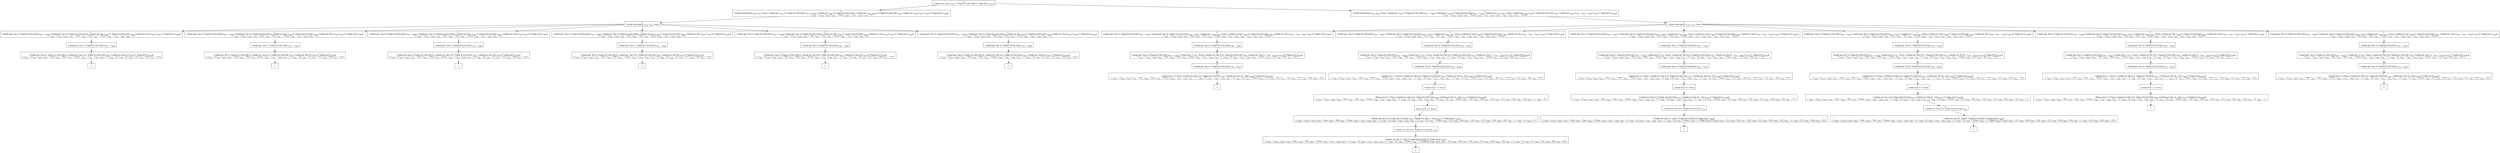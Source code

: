 digraph {
    graph [rankdir=TB
          ,bgcolor=transparent];
    node [shape=box
         ,fillcolor=white
         ,style=filled];
    0 [label=<O <BR/> Unfold one_step v<SUB>299</SUB> (C Triple [[1] [0] [2]]) (C Triple [[] [] v<SUB>340</SUB>])>];
    1 [label=<C <BR/> Unfold notEqStick v<SUB>343</SUB> v<SUB>344</SUB> Trueo, Unfold get v<SUB>343</SUB> (C Triple [[1] [0] [2]]) (v<SUB>347</SUB> : v<SUB>348</SUB>), Unfold get v<SUB>344</SUB> (C Triple [[1] [0] [2]]) [], Unfold set v<SUB>343</SUB> v<SUB>348</SUB> (C Triple [[1] [0] [2]]) v<SUB>350</SUB>, Unfold set v<SUB>344</SUB> [v<SUB>347</SUB>] v<SUB>350</SUB> (C Triple [[] [] v<SUB>340</SUB>]) <BR/>  [ v<SUB>299</SUB> &rarr; (v<SUB>343</SUB>, v<SUB>344</SUB>), v<SUB>345</SUB> &rarr; Trueo, v<SUB>346</SUB> &rarr; v<SUB>347</SUB> : v<SUB>348</SUB>, v<SUB>349</SUB> &rarr; [] ] >];
    2 [label=<C <BR/> Unfold notEqStick v<SUB>343</SUB> v<SUB>344</SUB> Trueo, Unfold get v<SUB>343</SUB> (C Triple [[1] [0] [2]]) (v<SUB>347</SUB> : v<SUB>348</SUB>), Unfold get v<SUB>344</SUB> (C Triple [[1] [0] [2]]) (v<SUB>351</SUB> : v<SUB>352</SUB>), Unfold less v<SUB>347</SUB> v<SUB>351</SUB> Trueo, Unfold set v<SUB>343</SUB> v<SUB>348</SUB> (C Triple [[1] [0] [2]]) v<SUB>354</SUB>, Unfold set v<SUB>344</SUB> (v<SUB>347</SUB> : v<SUB>351</SUB> : v<SUB>352</SUB>) v<SUB>354</SUB> (C Triple [[] [] v<SUB>340</SUB>]) <BR/>  [ v<SUB>299</SUB> &rarr; (v<SUB>343</SUB>, v<SUB>344</SUB>), v<SUB>345</SUB> &rarr; Trueo, v<SUB>346</SUB> &rarr; v<SUB>347</SUB> : v<SUB>348</SUB>, v<SUB>349</SUB> &rarr; v<SUB>351</SUB> : v<SUB>352</SUB>, v<SUB>353</SUB> &rarr; Trueo ] >];
    3 [label=<O <BR/> Unfold notEqStick v<SUB>343</SUB> v<SUB>344</SUB> Trueo>];
    4 [label=<C <BR/> Unfold get One (C Triple [[1] [0] [2]]) (v<SUB>347</SUB> : v<SUB>348</SUB>), Unfold get Two (C Triple [[1] [0] [2]]) [], Unfold set One v<SUB>348</SUB> (C Triple [[1] [0] [2]]) v<SUB>350</SUB>, Unfold set Two [v<SUB>347</SUB>] v<SUB>350</SUB> (C Triple [[] [] v<SUB>340</SUB>]) <BR/>  [ v<SUB>299</SUB> &rarr; (v<SUB>343</SUB>, v<SUB>344</SUB>), v<SUB>343</SUB> &rarr; One, v<SUB>344</SUB> &rarr; Two, v<SUB>345</SUB> &rarr; Trueo, v<SUB>346</SUB> &rarr; v<SUB>347</SUB> : v<SUB>348</SUB>, v<SUB>349</SUB> &rarr; [] ] >];
    5 [label=<C <BR/> Unfold get One (C Triple [[1] [0] [2]]) (v<SUB>347</SUB> : v<SUB>348</SUB>), Unfold get Thr (C Triple [[1] [0] [2]]) [], Unfold set One v<SUB>348</SUB> (C Triple [[1] [0] [2]]) v<SUB>350</SUB>, Unfold set Thr [v<SUB>347</SUB>] v<SUB>350</SUB> (C Triple [[] [] v<SUB>340</SUB>]) <BR/>  [ v<SUB>299</SUB> &rarr; (v<SUB>343</SUB>, v<SUB>344</SUB>), v<SUB>343</SUB> &rarr; One, v<SUB>344</SUB> &rarr; Thr, v<SUB>345</SUB> &rarr; Trueo, v<SUB>346</SUB> &rarr; v<SUB>347</SUB> : v<SUB>348</SUB>, v<SUB>349</SUB> &rarr; [] ] >];
    6 [label=<C <BR/> Unfold get Two (C Triple [[1] [0] [2]]) (v<SUB>347</SUB> : v<SUB>348</SUB>), Unfold get One (C Triple [[1] [0] [2]]) [], Unfold set Two v<SUB>348</SUB> (C Triple [[1] [0] [2]]) v<SUB>350</SUB>, Unfold set One [v<SUB>347</SUB>] v<SUB>350</SUB> (C Triple [[] [] v<SUB>340</SUB>]) <BR/>  [ v<SUB>299</SUB> &rarr; (v<SUB>343</SUB>, v<SUB>344</SUB>), v<SUB>343</SUB> &rarr; Two, v<SUB>344</SUB> &rarr; One, v<SUB>345</SUB> &rarr; Trueo, v<SUB>346</SUB> &rarr; v<SUB>347</SUB> : v<SUB>348</SUB>, v<SUB>349</SUB> &rarr; [] ] >];
    7 [label=<C <BR/> Unfold get Two (C Triple [[1] [0] [2]]) (v<SUB>347</SUB> : v<SUB>348</SUB>), Unfold get Thr (C Triple [[1] [0] [2]]) [], Unfold set Two v<SUB>348</SUB> (C Triple [[1] [0] [2]]) v<SUB>350</SUB>, Unfold set Thr [v<SUB>347</SUB>] v<SUB>350</SUB> (C Triple [[] [] v<SUB>340</SUB>]) <BR/>  [ v<SUB>299</SUB> &rarr; (v<SUB>343</SUB>, v<SUB>344</SUB>), v<SUB>343</SUB> &rarr; Two, v<SUB>344</SUB> &rarr; Thr, v<SUB>345</SUB> &rarr; Trueo, v<SUB>346</SUB> &rarr; v<SUB>347</SUB> : v<SUB>348</SUB>, v<SUB>349</SUB> &rarr; [] ] >];
    8 [label=<C <BR/> Unfold get Thr (C Triple [[1] [0] [2]]) (v<SUB>347</SUB> : v<SUB>348</SUB>), Unfold get One (C Triple [[1] [0] [2]]) [], Unfold set Thr v<SUB>348</SUB> (C Triple [[1] [0] [2]]) v<SUB>350</SUB>, Unfold set One [v<SUB>347</SUB>] v<SUB>350</SUB> (C Triple [[] [] v<SUB>340</SUB>]) <BR/>  [ v<SUB>299</SUB> &rarr; (v<SUB>343</SUB>, v<SUB>344</SUB>), v<SUB>343</SUB> &rarr; Thr, v<SUB>344</SUB> &rarr; One, v<SUB>345</SUB> &rarr; Trueo, v<SUB>346</SUB> &rarr; v<SUB>347</SUB> : v<SUB>348</SUB>, v<SUB>349</SUB> &rarr; [] ] >];
    9 [label=<C <BR/> Unfold get Thr (C Triple [[1] [0] [2]]) (v<SUB>347</SUB> : v<SUB>348</SUB>), Unfold get Two (C Triple [[1] [0] [2]]) [], Unfold set Thr v<SUB>348</SUB> (C Triple [[1] [0] [2]]) v<SUB>350</SUB>, Unfold set Two [v<SUB>347</SUB>] v<SUB>350</SUB> (C Triple [[] [] v<SUB>340</SUB>]) <BR/>  [ v<SUB>299</SUB> &rarr; (v<SUB>343</SUB>, v<SUB>344</SUB>), v<SUB>343</SUB> &rarr; Thr, v<SUB>344</SUB> &rarr; Two, v<SUB>345</SUB> &rarr; Trueo, v<SUB>346</SUB> &rarr; v<SUB>347</SUB> : v<SUB>348</SUB>, v<SUB>349</SUB> &rarr; [] ] >];
    10 [label=<O <BR/> Unfold get One (C Triple [[1] [0] [2]]) (v<SUB>347</SUB> : v<SUB>348</SUB>)>];
    11 [label=<C <BR/> Unfold get Two (C Triple [[1] [0] [2]]) [], Unfold set One [] (C Triple [[1] [0] [2]]) v<SUB>350</SUB>, Unfold set Two [1] v<SUB>350</SUB> (C Triple [[] [] v<SUB>340</SUB>]) <BR/>  [ v<SUB>299</SUB> &rarr; (v<SUB>343</SUB>, v<SUB>344</SUB>), v<SUB>343</SUB> &rarr; One, v<SUB>344</SUB> &rarr; Two, v<SUB>345</SUB> &rarr; Trueo, v<SUB>346</SUB> &rarr; v<SUB>347</SUB> : v<SUB>348</SUB>, v<SUB>347</SUB> &rarr; 1, v<SUB>348</SUB> &rarr; [], v<SUB>349</SUB> &rarr; [], v<SUB>355</SUB> &rarr; [1], v<SUB>356</SUB> &rarr; [0], v<SUB>357</SUB> &rarr; [2] ] >];
    12 [label=<_|_>];
    13 [label=<O <BR/> Unfold get One (C Triple [[1] [0] [2]]) (v<SUB>347</SUB> : v<SUB>348</SUB>)>];
    14 [label=<C <BR/> Unfold get Thr (C Triple [[1] [0] [2]]) [], Unfold set One [] (C Triple [[1] [0] [2]]) v<SUB>350</SUB>, Unfold set Thr [1] v<SUB>350</SUB> (C Triple [[] [] v<SUB>340</SUB>]) <BR/>  [ v<SUB>299</SUB> &rarr; (v<SUB>343</SUB>, v<SUB>344</SUB>), v<SUB>343</SUB> &rarr; One, v<SUB>344</SUB> &rarr; Thr, v<SUB>345</SUB> &rarr; Trueo, v<SUB>346</SUB> &rarr; v<SUB>347</SUB> : v<SUB>348</SUB>, v<SUB>347</SUB> &rarr; 1, v<SUB>348</SUB> &rarr; [], v<SUB>349</SUB> &rarr; [], v<SUB>355</SUB> &rarr; [1], v<SUB>356</SUB> &rarr; [0], v<SUB>357</SUB> &rarr; [2] ] >];
    15 [label=<_|_>];
    16 [label=<O <BR/> Unfold get Two (C Triple [[1] [0] [2]]) (v<SUB>347</SUB> : v<SUB>348</SUB>)>];
    17 [label=<C <BR/> Unfold get One (C Triple [[1] [0] [2]]) [], Unfold set Two [] (C Triple [[1] [0] [2]]) v<SUB>350</SUB>, Unfold set One [0] v<SUB>350</SUB> (C Triple [[] [] v<SUB>340</SUB>]) <BR/>  [ v<SUB>299</SUB> &rarr; (v<SUB>343</SUB>, v<SUB>344</SUB>), v<SUB>343</SUB> &rarr; Two, v<SUB>344</SUB> &rarr; One, v<SUB>345</SUB> &rarr; Trueo, v<SUB>346</SUB> &rarr; v<SUB>347</SUB> : v<SUB>348</SUB>, v<SUB>347</SUB> &rarr; 0, v<SUB>348</SUB> &rarr; [], v<SUB>349</SUB> &rarr; [], v<SUB>355</SUB> &rarr; [1], v<SUB>356</SUB> &rarr; [0], v<SUB>357</SUB> &rarr; [2] ] >];
    18 [label=<_|_>];
    19 [label=<O <BR/> Unfold get Two (C Triple [[1] [0] [2]]) (v<SUB>347</SUB> : v<SUB>348</SUB>)>];
    20 [label=<C <BR/> Unfold get Thr (C Triple [[1] [0] [2]]) [], Unfold set Two [] (C Triple [[1] [0] [2]]) v<SUB>350</SUB>, Unfold set Thr [0] v<SUB>350</SUB> (C Triple [[] [] v<SUB>340</SUB>]) <BR/>  [ v<SUB>299</SUB> &rarr; (v<SUB>343</SUB>, v<SUB>344</SUB>), v<SUB>343</SUB> &rarr; Two, v<SUB>344</SUB> &rarr; Thr, v<SUB>345</SUB> &rarr; Trueo, v<SUB>346</SUB> &rarr; v<SUB>347</SUB> : v<SUB>348</SUB>, v<SUB>347</SUB> &rarr; 0, v<SUB>348</SUB> &rarr; [], v<SUB>349</SUB> &rarr; [], v<SUB>355</SUB> &rarr; [1], v<SUB>356</SUB> &rarr; [0], v<SUB>357</SUB> &rarr; [2] ] >];
    21 [label=<_|_>];
    22 [label=<O <BR/> Unfold get Thr (C Triple [[1] [0] [2]]) (v<SUB>347</SUB> : v<SUB>348</SUB>)>];
    23 [label=<C <BR/> Unfold get One (C Triple [[1] [0] [2]]) [], Unfold set Thr [] (C Triple [[1] [0] [2]]) v<SUB>350</SUB>, Unfold set One [2] v<SUB>350</SUB> (C Triple [[] [] v<SUB>340</SUB>]) <BR/>  [ v<SUB>299</SUB> &rarr; (v<SUB>343</SUB>, v<SUB>344</SUB>), v<SUB>343</SUB> &rarr; Thr, v<SUB>344</SUB> &rarr; One, v<SUB>345</SUB> &rarr; Trueo, v<SUB>346</SUB> &rarr; v<SUB>347</SUB> : v<SUB>348</SUB>, v<SUB>347</SUB> &rarr; 2, v<SUB>348</SUB> &rarr; [], v<SUB>349</SUB> &rarr; [], v<SUB>355</SUB> &rarr; [1], v<SUB>356</SUB> &rarr; [0], v<SUB>357</SUB> &rarr; [2] ] >];
    24 [label=<_|_>];
    25 [label=<O <BR/> Unfold get Thr (C Triple [[1] [0] [2]]) (v<SUB>347</SUB> : v<SUB>348</SUB>)>];
    26 [label=<C <BR/> Unfold get Two (C Triple [[1] [0] [2]]) [], Unfold set Thr [] (C Triple [[1] [0] [2]]) v<SUB>350</SUB>, Unfold set Two [2] v<SUB>350</SUB> (C Triple [[] [] v<SUB>340</SUB>]) <BR/>  [ v<SUB>299</SUB> &rarr; (v<SUB>343</SUB>, v<SUB>344</SUB>), v<SUB>343</SUB> &rarr; Thr, v<SUB>344</SUB> &rarr; Two, v<SUB>345</SUB> &rarr; Trueo, v<SUB>346</SUB> &rarr; v<SUB>347</SUB> : v<SUB>348</SUB>, v<SUB>347</SUB> &rarr; 2, v<SUB>348</SUB> &rarr; [], v<SUB>349</SUB> &rarr; [], v<SUB>355</SUB> &rarr; [1], v<SUB>356</SUB> &rarr; [0], v<SUB>357</SUB> &rarr; [2] ] >];
    27 [label=<_|_>];
    28 [label=<O <BR/> Unfold notEqStick v<SUB>343</SUB> v<SUB>344</SUB> Trueo>];
    29 [label=<C <BR/> Unfold get One (C Triple [[1] [0] [2]]) (v<SUB>347</SUB> : v<SUB>348</SUB>), Unfold get Two (C Triple [[1] [0] [2]]) (v<SUB>351</SUB> : v<SUB>352</SUB>), Unfold less v<SUB>347</SUB> v<SUB>351</SUB> Trueo, Unfold set One v<SUB>348</SUB> (C Triple [[1] [0] [2]]) v<SUB>354</SUB>, Unfold set Two (v<SUB>347</SUB> : v<SUB>351</SUB> : v<SUB>352</SUB>) v<SUB>354</SUB> (C Triple [[] [] v<SUB>340</SUB>]) <BR/>  [ v<SUB>299</SUB> &rarr; (v<SUB>343</SUB>, v<SUB>344</SUB>), v<SUB>343</SUB> &rarr; One, v<SUB>344</SUB> &rarr; Two, v<SUB>345</SUB> &rarr; Trueo, v<SUB>346</SUB> &rarr; v<SUB>347</SUB> : v<SUB>348</SUB>, v<SUB>349</SUB> &rarr; v<SUB>351</SUB> : v<SUB>352</SUB>, v<SUB>353</SUB> &rarr; Trueo ] >];
    30 [label=<C <BR/> Unfold get One (C Triple [[1] [0] [2]]) (v<SUB>347</SUB> : v<SUB>348</SUB>), Unfold get Thr (C Triple [[1] [0] [2]]) (v<SUB>351</SUB> : v<SUB>352</SUB>), Unfold less v<SUB>347</SUB> v<SUB>351</SUB> Trueo, Unfold set One v<SUB>348</SUB> (C Triple [[1] [0] [2]]) v<SUB>354</SUB>, Unfold set Thr (v<SUB>347</SUB> : v<SUB>351</SUB> : v<SUB>352</SUB>) v<SUB>354</SUB> (C Triple [[] [] v<SUB>340</SUB>]) <BR/>  [ v<SUB>299</SUB> &rarr; (v<SUB>343</SUB>, v<SUB>344</SUB>), v<SUB>343</SUB> &rarr; One, v<SUB>344</SUB> &rarr; Thr, v<SUB>345</SUB> &rarr; Trueo, v<SUB>346</SUB> &rarr; v<SUB>347</SUB> : v<SUB>348</SUB>, v<SUB>349</SUB> &rarr; v<SUB>351</SUB> : v<SUB>352</SUB>, v<SUB>353</SUB> &rarr; Trueo ] >];
    31 [label=<C <BR/> Unfold get Two (C Triple [[1] [0] [2]]) (v<SUB>347</SUB> : v<SUB>348</SUB>), Unfold get One (C Triple [[1] [0] [2]]) (v<SUB>351</SUB> : v<SUB>352</SUB>), Unfold less v<SUB>347</SUB> v<SUB>351</SUB> Trueo, Unfold set Two v<SUB>348</SUB> (C Triple [[1] [0] [2]]) v<SUB>354</SUB>, Unfold set One (v<SUB>347</SUB> : v<SUB>351</SUB> : v<SUB>352</SUB>) v<SUB>354</SUB> (C Triple [[] [] v<SUB>340</SUB>]) <BR/>  [ v<SUB>299</SUB> &rarr; (v<SUB>343</SUB>, v<SUB>344</SUB>), v<SUB>343</SUB> &rarr; Two, v<SUB>344</SUB> &rarr; One, v<SUB>345</SUB> &rarr; Trueo, v<SUB>346</SUB> &rarr; v<SUB>347</SUB> : v<SUB>348</SUB>, v<SUB>349</SUB> &rarr; v<SUB>351</SUB> : v<SUB>352</SUB>, v<SUB>353</SUB> &rarr; Trueo ] >];
    32 [label=<C <BR/> Unfold get Two (C Triple [[1] [0] [2]]) (v<SUB>347</SUB> : v<SUB>348</SUB>), Unfold get Thr (C Triple [[1] [0] [2]]) (v<SUB>351</SUB> : v<SUB>352</SUB>), Unfold less v<SUB>347</SUB> v<SUB>351</SUB> Trueo, Unfold set Two v<SUB>348</SUB> (C Triple [[1] [0] [2]]) v<SUB>354</SUB>, Unfold set Thr (v<SUB>347</SUB> : v<SUB>351</SUB> : v<SUB>352</SUB>) v<SUB>354</SUB> (C Triple [[] [] v<SUB>340</SUB>]) <BR/>  [ v<SUB>299</SUB> &rarr; (v<SUB>343</SUB>, v<SUB>344</SUB>), v<SUB>343</SUB> &rarr; Two, v<SUB>344</SUB> &rarr; Thr, v<SUB>345</SUB> &rarr; Trueo, v<SUB>346</SUB> &rarr; v<SUB>347</SUB> : v<SUB>348</SUB>, v<SUB>349</SUB> &rarr; v<SUB>351</SUB> : v<SUB>352</SUB>, v<SUB>353</SUB> &rarr; Trueo ] >];
    33 [label=<C <BR/> Unfold get Thr (C Triple [[1] [0] [2]]) (v<SUB>347</SUB> : v<SUB>348</SUB>), Unfold get One (C Triple [[1] [0] [2]]) (v<SUB>351</SUB> : v<SUB>352</SUB>), Unfold less v<SUB>347</SUB> v<SUB>351</SUB> Trueo, Unfold set Thr v<SUB>348</SUB> (C Triple [[1] [0] [2]]) v<SUB>354</SUB>, Unfold set One (v<SUB>347</SUB> : v<SUB>351</SUB> : v<SUB>352</SUB>) v<SUB>354</SUB> (C Triple [[] [] v<SUB>340</SUB>]) <BR/>  [ v<SUB>299</SUB> &rarr; (v<SUB>343</SUB>, v<SUB>344</SUB>), v<SUB>343</SUB> &rarr; Thr, v<SUB>344</SUB> &rarr; One, v<SUB>345</SUB> &rarr; Trueo, v<SUB>346</SUB> &rarr; v<SUB>347</SUB> : v<SUB>348</SUB>, v<SUB>349</SUB> &rarr; v<SUB>351</SUB> : v<SUB>352</SUB>, v<SUB>353</SUB> &rarr; Trueo ] >];
    34 [label=<C <BR/> Unfold get Thr (C Triple [[1] [0] [2]]) (v<SUB>347</SUB> : v<SUB>348</SUB>), Unfold get Two (C Triple [[1] [0] [2]]) (v<SUB>351</SUB> : v<SUB>352</SUB>), Unfold less v<SUB>347</SUB> v<SUB>351</SUB> Trueo, Unfold set Thr v<SUB>348</SUB> (C Triple [[1] [0] [2]]) v<SUB>354</SUB>, Unfold set Two (v<SUB>347</SUB> : v<SUB>351</SUB> : v<SUB>352</SUB>) v<SUB>354</SUB> (C Triple [[] [] v<SUB>340</SUB>]) <BR/>  [ v<SUB>299</SUB> &rarr; (v<SUB>343</SUB>, v<SUB>344</SUB>), v<SUB>343</SUB> &rarr; Thr, v<SUB>344</SUB> &rarr; Two, v<SUB>345</SUB> &rarr; Trueo, v<SUB>346</SUB> &rarr; v<SUB>347</SUB> : v<SUB>348</SUB>, v<SUB>349</SUB> &rarr; v<SUB>351</SUB> : v<SUB>352</SUB>, v<SUB>353</SUB> &rarr; Trueo ] >];
    35 [label=<O <BR/> Unfold get One (C Triple [[1] [0] [2]]) (v<SUB>347</SUB> : v<SUB>348</SUB>)>];
    36 [label=<C <BR/> Unfold get Two (C Triple [[1] [0] [2]]) (v<SUB>351</SUB> : v<SUB>352</SUB>), Unfold less 1 v<SUB>351</SUB> Trueo, Unfold set One [] (C Triple [[1] [0] [2]]) v<SUB>354</SUB>, Unfold set Two (1 : v<SUB>351</SUB> : v<SUB>352</SUB>) v<SUB>354</SUB> (C Triple [[] [] v<SUB>340</SUB>]) <BR/>  [ v<SUB>299</SUB> &rarr; (v<SUB>343</SUB>, v<SUB>344</SUB>), v<SUB>343</SUB> &rarr; One, v<SUB>344</SUB> &rarr; Two, v<SUB>345</SUB> &rarr; Trueo, v<SUB>346</SUB> &rarr; v<SUB>347</SUB> : v<SUB>348</SUB>, v<SUB>347</SUB> &rarr; 1, v<SUB>348</SUB> &rarr; [], v<SUB>349</SUB> &rarr; v<SUB>351</SUB> : v<SUB>352</SUB>, v<SUB>353</SUB> &rarr; Trueo, v<SUB>355</SUB> &rarr; [1], v<SUB>356</SUB> &rarr; [0], v<SUB>357</SUB> &rarr; [2] ] >];
    37 [label=<O <BR/> Unfold get Two (C Triple [[1] [0] [2]]) (v<SUB>351</SUB> : v<SUB>352</SUB>)>];
    38 [label=<C <BR/> Unfold less 1 0 Trueo, Unfold set One [] (C Triple [[1] [0] [2]]) v<SUB>354</SUB>, Unfold set Two (1 : [0]) v<SUB>354</SUB> (C Triple [[] [] v<SUB>340</SUB>]) <BR/>  [ v<SUB>299</SUB> &rarr; (v<SUB>343</SUB>, v<SUB>344</SUB>), v<SUB>343</SUB> &rarr; One, v<SUB>344</SUB> &rarr; Two, v<SUB>345</SUB> &rarr; Trueo, v<SUB>346</SUB> &rarr; v<SUB>347</SUB> : v<SUB>348</SUB>, v<SUB>347</SUB> &rarr; 1, v<SUB>348</SUB> &rarr; [], v<SUB>349</SUB> &rarr; v<SUB>351</SUB> : v<SUB>352</SUB>, v<SUB>351</SUB> &rarr; 0, v<SUB>352</SUB> &rarr; [], v<SUB>353</SUB> &rarr; Trueo, v<SUB>355</SUB> &rarr; [1], v<SUB>356</SUB> &rarr; [0], v<SUB>357</SUB> &rarr; [2], v<SUB>358</SUB> &rarr; [1], v<SUB>359</SUB> &rarr; [0], v<SUB>360</SUB> &rarr; [2] ] >];
    39 [label=<_|_>];
    40 [label=<O <BR/> Unfold get One (C Triple [[1] [0] [2]]) (v<SUB>347</SUB> : v<SUB>348</SUB>)>];
    41 [label=<C <BR/> Unfold get Thr (C Triple [[1] [0] [2]]) (v<SUB>351</SUB> : v<SUB>352</SUB>), Unfold less 1 v<SUB>351</SUB> Trueo, Unfold set One [] (C Triple [[1] [0] [2]]) v<SUB>354</SUB>, Unfold set Thr (1 : v<SUB>351</SUB> : v<SUB>352</SUB>) v<SUB>354</SUB> (C Triple [[] [] v<SUB>340</SUB>]) <BR/>  [ v<SUB>299</SUB> &rarr; (v<SUB>343</SUB>, v<SUB>344</SUB>), v<SUB>343</SUB> &rarr; One, v<SUB>344</SUB> &rarr; Thr, v<SUB>345</SUB> &rarr; Trueo, v<SUB>346</SUB> &rarr; v<SUB>347</SUB> : v<SUB>348</SUB>, v<SUB>347</SUB> &rarr; 1, v<SUB>348</SUB> &rarr; [], v<SUB>349</SUB> &rarr; v<SUB>351</SUB> : v<SUB>352</SUB>, v<SUB>353</SUB> &rarr; Trueo, v<SUB>355</SUB> &rarr; [1], v<SUB>356</SUB> &rarr; [0], v<SUB>357</SUB> &rarr; [2] ] >];
    42 [label=<O <BR/> Unfold get Thr (C Triple [[1] [0] [2]]) (v<SUB>351</SUB> : v<SUB>352</SUB>)>];
    43 [label=<C <BR/> Unfold less 1 2 Trueo, Unfold set One [] (C Triple [[1] [0] [2]]) v<SUB>354</SUB>, Unfold set Thr (1 : [2]) v<SUB>354</SUB> (C Triple [[] [] v<SUB>340</SUB>]) <BR/>  [ v<SUB>299</SUB> &rarr; (v<SUB>343</SUB>, v<SUB>344</SUB>), v<SUB>343</SUB> &rarr; One, v<SUB>344</SUB> &rarr; Thr, v<SUB>345</SUB> &rarr; Trueo, v<SUB>346</SUB> &rarr; v<SUB>347</SUB> : v<SUB>348</SUB>, v<SUB>347</SUB> &rarr; 1, v<SUB>348</SUB> &rarr; [], v<SUB>349</SUB> &rarr; v<SUB>351</SUB> : v<SUB>352</SUB>, v<SUB>351</SUB> &rarr; 2, v<SUB>352</SUB> &rarr; [], v<SUB>353</SUB> &rarr; Trueo, v<SUB>355</SUB> &rarr; [1], v<SUB>356</SUB> &rarr; [0], v<SUB>357</SUB> &rarr; [2], v<SUB>358</SUB> &rarr; [1], v<SUB>359</SUB> &rarr; [0], v<SUB>360</SUB> &rarr; [2] ] >];
    44 [label=<O <BR/> Unfold less 1 2 Trueo>];
    45 [label=<C <BR/> Memo less 0 1 Trueo, Unfold set One [] (C Triple [[1] [0] [2]]) v<SUB>354</SUB>, Unfold set Thr (1 : [2]) v<SUB>354</SUB> (C Triple [[] [] v<SUB>340</SUB>]) <BR/>  [ v<SUB>299</SUB> &rarr; (v<SUB>343</SUB>, v<SUB>344</SUB>), v<SUB>343</SUB> &rarr; One, v<SUB>344</SUB> &rarr; Thr, v<SUB>345</SUB> &rarr; Trueo, v<SUB>346</SUB> &rarr; v<SUB>347</SUB> : v<SUB>348</SUB>, v<SUB>347</SUB> &rarr; 1, v<SUB>348</SUB> &rarr; [], v<SUB>349</SUB> &rarr; v<SUB>351</SUB> : v<SUB>352</SUB>, v<SUB>351</SUB> &rarr; 2, v<SUB>352</SUB> &rarr; [], v<SUB>353</SUB> &rarr; Trueo, v<SUB>355</SUB> &rarr; [1], v<SUB>356</SUB> &rarr; [0], v<SUB>357</SUB> &rarr; [2], v<SUB>358</SUB> &rarr; [1], v<SUB>359</SUB> &rarr; [0], v<SUB>360</SUB> &rarr; [2], v<SUB>361</SUB> &rarr; 1, v<SUB>362</SUB> &rarr; 0 ] >];
    46 [label=<O <BR/> Memo less 0 1 Trueo>];
    47 [label=<C <BR/> Unfold set One [] (C Triple [[1] [0] [2]]) v<SUB>354</SUB>, Unfold set Thr (1 : [2]) v<SUB>354</SUB> (C Triple [[] [] v<SUB>340</SUB>]) <BR/>  [ v<SUB>299</SUB> &rarr; (v<SUB>343</SUB>, v<SUB>344</SUB>), v<SUB>343</SUB> &rarr; One, v<SUB>344</SUB> &rarr; Thr, v<SUB>345</SUB> &rarr; Trueo, v<SUB>346</SUB> &rarr; v<SUB>347</SUB> : v<SUB>348</SUB>, v<SUB>347</SUB> &rarr; 1, v<SUB>348</SUB> &rarr; [], v<SUB>349</SUB> &rarr; v<SUB>351</SUB> : v<SUB>352</SUB>, v<SUB>351</SUB> &rarr; 2, v<SUB>352</SUB> &rarr; [], v<SUB>353</SUB> &rarr; Trueo, v<SUB>355</SUB> &rarr; [1], v<SUB>356</SUB> &rarr; [0], v<SUB>357</SUB> &rarr; [2], v<SUB>358</SUB> &rarr; [1], v<SUB>359</SUB> &rarr; [0], v<SUB>360</SUB> &rarr; [2], v<SUB>361</SUB> &rarr; 1, v<SUB>362</SUB> &rarr; 0, v<SUB>363</SUB> &rarr; 0 ] >];
    48 [label=<O <BR/> Unfold set One [] (C Triple [[1] [0] [2]]) v<SUB>354</SUB>>];
    49 [label=<C <BR/> Unfold set Thr (1 : [2]) (C Triple [[] [0] [2]]) (C Triple [[] [] v<SUB>340</SUB>]) <BR/>  [ v<SUB>299</SUB> &rarr; (v<SUB>343</SUB>, v<SUB>344</SUB>), v<SUB>343</SUB> &rarr; One, v<SUB>344</SUB> &rarr; Thr, v<SUB>345</SUB> &rarr; Trueo, v<SUB>346</SUB> &rarr; v<SUB>347</SUB> : v<SUB>348</SUB>, v<SUB>347</SUB> &rarr; 1, v<SUB>348</SUB> &rarr; [], v<SUB>349</SUB> &rarr; v<SUB>351</SUB> : v<SUB>352</SUB>, v<SUB>351</SUB> &rarr; 2, v<SUB>352</SUB> &rarr; [], v<SUB>353</SUB> &rarr; Trueo, v<SUB>354</SUB> &rarr; C Triple [[] v<SUB>366</SUB> v<SUB>367</SUB>], v<SUB>355</SUB> &rarr; [1], v<SUB>356</SUB> &rarr; [0], v<SUB>357</SUB> &rarr; [2], v<SUB>358</SUB> &rarr; [1], v<SUB>359</SUB> &rarr; [0], v<SUB>360</SUB> &rarr; [2], v<SUB>361</SUB> &rarr; 1, v<SUB>362</SUB> &rarr; 0, v<SUB>363</SUB> &rarr; 0, v<SUB>365</SUB> &rarr; [1], v<SUB>366</SUB> &rarr; [0], v<SUB>367</SUB> &rarr; [2] ] >];
    50 [label=<_|_>];
    51 [label=<O <BR/> Unfold get Two (C Triple [[1] [0] [2]]) (v<SUB>347</SUB> : v<SUB>348</SUB>)>];
    52 [label=<C <BR/> Unfold get One (C Triple [[1] [0] [2]]) (v<SUB>351</SUB> : v<SUB>352</SUB>), Unfold less 0 v<SUB>351</SUB> Trueo, Unfold set Two [] (C Triple [[1] [0] [2]]) v<SUB>354</SUB>, Unfold set One (0 : v<SUB>351</SUB> : v<SUB>352</SUB>) v<SUB>354</SUB> (C Triple [[] [] v<SUB>340</SUB>]) <BR/>  [ v<SUB>299</SUB> &rarr; (v<SUB>343</SUB>, v<SUB>344</SUB>), v<SUB>343</SUB> &rarr; Two, v<SUB>344</SUB> &rarr; One, v<SUB>345</SUB> &rarr; Trueo, v<SUB>346</SUB> &rarr; v<SUB>347</SUB> : v<SUB>348</SUB>, v<SUB>347</SUB> &rarr; 0, v<SUB>348</SUB> &rarr; [], v<SUB>349</SUB> &rarr; v<SUB>351</SUB> : v<SUB>352</SUB>, v<SUB>353</SUB> &rarr; Trueo, v<SUB>355</SUB> &rarr; [1], v<SUB>356</SUB> &rarr; [0], v<SUB>357</SUB> &rarr; [2] ] >];
    53 [label=<O <BR/> Unfold get One (C Triple [[1] [0] [2]]) (v<SUB>351</SUB> : v<SUB>352</SUB>)>];
    54 [label=<C <BR/> Unfold less 0 1 Trueo, Unfold set Two [] (C Triple [[1] [0] [2]]) v<SUB>354</SUB>, Unfold set One (0 : [1]) v<SUB>354</SUB> (C Triple [[] [] v<SUB>340</SUB>]) <BR/>  [ v<SUB>299</SUB> &rarr; (v<SUB>343</SUB>, v<SUB>344</SUB>), v<SUB>343</SUB> &rarr; Two, v<SUB>344</SUB> &rarr; One, v<SUB>345</SUB> &rarr; Trueo, v<SUB>346</SUB> &rarr; v<SUB>347</SUB> : v<SUB>348</SUB>, v<SUB>347</SUB> &rarr; 0, v<SUB>348</SUB> &rarr; [], v<SUB>349</SUB> &rarr; v<SUB>351</SUB> : v<SUB>352</SUB>, v<SUB>351</SUB> &rarr; 1, v<SUB>352</SUB> &rarr; [], v<SUB>353</SUB> &rarr; Trueo, v<SUB>355</SUB> &rarr; [1], v<SUB>356</SUB> &rarr; [0], v<SUB>357</SUB> &rarr; [2], v<SUB>358</SUB> &rarr; [1], v<SUB>359</SUB> &rarr; [0], v<SUB>360</SUB> &rarr; [2] ] >];
    55 [label=<O <BR/> Unfold less 0 1 Trueo>];
    56 [label=<C <BR/> Unfold set Two [] (C Triple [[1] [0] [2]]) v<SUB>354</SUB>, Unfold set One (0 : [1]) v<SUB>354</SUB> (C Triple [[] [] v<SUB>340</SUB>]) <BR/>  [ v<SUB>299</SUB> &rarr; (v<SUB>343</SUB>, v<SUB>344</SUB>), v<SUB>343</SUB> &rarr; Two, v<SUB>344</SUB> &rarr; One, v<SUB>345</SUB> &rarr; Trueo, v<SUB>346</SUB> &rarr; v<SUB>347</SUB> : v<SUB>348</SUB>, v<SUB>347</SUB> &rarr; 0, v<SUB>348</SUB> &rarr; [], v<SUB>349</SUB> &rarr; v<SUB>351</SUB> : v<SUB>352</SUB>, v<SUB>351</SUB> &rarr; 1, v<SUB>352</SUB> &rarr; [], v<SUB>353</SUB> &rarr; Trueo, v<SUB>355</SUB> &rarr; [1], v<SUB>356</SUB> &rarr; [0], v<SUB>357</SUB> &rarr; [2], v<SUB>358</SUB> &rarr; [1], v<SUB>359</SUB> &rarr; [0], v<SUB>360</SUB> &rarr; [2], v<SUB>361</SUB> &rarr; 0 ] >];
    57 [label=<O <BR/> Unfold set Two [] (C Triple [[1] [0] [2]]) v<SUB>354</SUB>>];
    58 [label=<C <BR/> Unfold set One (0 : [1]) (C Triple [[1] [] [2]]) (C Triple [[] [] v<SUB>340</SUB>]) <BR/>  [ v<SUB>299</SUB> &rarr; (v<SUB>343</SUB>, v<SUB>344</SUB>), v<SUB>343</SUB> &rarr; Two, v<SUB>344</SUB> &rarr; One, v<SUB>345</SUB> &rarr; Trueo, v<SUB>346</SUB> &rarr; v<SUB>347</SUB> : v<SUB>348</SUB>, v<SUB>347</SUB> &rarr; 0, v<SUB>348</SUB> &rarr; [], v<SUB>349</SUB> &rarr; v<SUB>351</SUB> : v<SUB>352</SUB>, v<SUB>351</SUB> &rarr; 1, v<SUB>352</SUB> &rarr; [], v<SUB>353</SUB> &rarr; Trueo, v<SUB>354</SUB> &rarr; C Triple [v<SUB>363</SUB> [] v<SUB>365</SUB>], v<SUB>355</SUB> &rarr; [1], v<SUB>356</SUB> &rarr; [0], v<SUB>357</SUB> &rarr; [2], v<SUB>358</SUB> &rarr; [1], v<SUB>359</SUB> &rarr; [0], v<SUB>360</SUB> &rarr; [2], v<SUB>361</SUB> &rarr; 0, v<SUB>363</SUB> &rarr; [1], v<SUB>364</SUB> &rarr; [0], v<SUB>365</SUB> &rarr; [2] ] >];
    59 [label=<_|_>];
    60 [label=<O <BR/> Unfold get Two (C Triple [[1] [0] [2]]) (v<SUB>347</SUB> : v<SUB>348</SUB>)>];
    61 [label=<C <BR/> Unfold get Thr (C Triple [[1] [0] [2]]) (v<SUB>351</SUB> : v<SUB>352</SUB>), Unfold less 0 v<SUB>351</SUB> Trueo, Unfold set Two [] (C Triple [[1] [0] [2]]) v<SUB>354</SUB>, Unfold set Thr (0 : v<SUB>351</SUB> : v<SUB>352</SUB>) v<SUB>354</SUB> (C Triple [[] [] v<SUB>340</SUB>]) <BR/>  [ v<SUB>299</SUB> &rarr; (v<SUB>343</SUB>, v<SUB>344</SUB>), v<SUB>343</SUB> &rarr; Two, v<SUB>344</SUB> &rarr; Thr, v<SUB>345</SUB> &rarr; Trueo, v<SUB>346</SUB> &rarr; v<SUB>347</SUB> : v<SUB>348</SUB>, v<SUB>347</SUB> &rarr; 0, v<SUB>348</SUB> &rarr; [], v<SUB>349</SUB> &rarr; v<SUB>351</SUB> : v<SUB>352</SUB>, v<SUB>353</SUB> &rarr; Trueo, v<SUB>355</SUB> &rarr; [1], v<SUB>356</SUB> &rarr; [0], v<SUB>357</SUB> &rarr; [2] ] >];
    62 [label=<O <BR/> Unfold get Thr (C Triple [[1] [0] [2]]) (v<SUB>351</SUB> : v<SUB>352</SUB>)>];
    63 [label=<C <BR/> Unfold less 0 2 Trueo, Unfold set Two [] (C Triple [[1] [0] [2]]) v<SUB>354</SUB>, Unfold set Thr (0 : [2]) v<SUB>354</SUB> (C Triple [[] [] v<SUB>340</SUB>]) <BR/>  [ v<SUB>299</SUB> &rarr; (v<SUB>343</SUB>, v<SUB>344</SUB>), v<SUB>343</SUB> &rarr; Two, v<SUB>344</SUB> &rarr; Thr, v<SUB>345</SUB> &rarr; Trueo, v<SUB>346</SUB> &rarr; v<SUB>347</SUB> : v<SUB>348</SUB>, v<SUB>347</SUB> &rarr; 0, v<SUB>348</SUB> &rarr; [], v<SUB>349</SUB> &rarr; v<SUB>351</SUB> : v<SUB>352</SUB>, v<SUB>351</SUB> &rarr; 2, v<SUB>352</SUB> &rarr; [], v<SUB>353</SUB> &rarr; Trueo, v<SUB>355</SUB> &rarr; [1], v<SUB>356</SUB> &rarr; [0], v<SUB>357</SUB> &rarr; [2], v<SUB>358</SUB> &rarr; [1], v<SUB>359</SUB> &rarr; [0], v<SUB>360</SUB> &rarr; [2] ] >];
    64 [label=<O <BR/> Unfold less 0 2 Trueo>];
    65 [label=<C <BR/> Unfold set Two [] (C Triple [[1] [0] [2]]) v<SUB>354</SUB>, Unfold set Thr (0 : [2]) v<SUB>354</SUB> (C Triple [[] [] v<SUB>340</SUB>]) <BR/>  [ v<SUB>299</SUB> &rarr; (v<SUB>343</SUB>, v<SUB>344</SUB>), v<SUB>343</SUB> &rarr; Two, v<SUB>344</SUB> &rarr; Thr, v<SUB>345</SUB> &rarr; Trueo, v<SUB>346</SUB> &rarr; v<SUB>347</SUB> : v<SUB>348</SUB>, v<SUB>347</SUB> &rarr; 0, v<SUB>348</SUB> &rarr; [], v<SUB>349</SUB> &rarr; v<SUB>351</SUB> : v<SUB>352</SUB>, v<SUB>351</SUB> &rarr; 2, v<SUB>352</SUB> &rarr; [], v<SUB>353</SUB> &rarr; Trueo, v<SUB>355</SUB> &rarr; [1], v<SUB>356</SUB> &rarr; [0], v<SUB>357</SUB> &rarr; [2], v<SUB>358</SUB> &rarr; [1], v<SUB>359</SUB> &rarr; [0], v<SUB>360</SUB> &rarr; [2], v<SUB>361</SUB> &rarr; 1 ] >];
    66 [label=<O <BR/> Unfold set Two [] (C Triple [[1] [0] [2]]) v<SUB>354</SUB>>];
    67 [label=<C <BR/> Unfold set Thr (0 : [2]) (C Triple [[1] [] [2]]) (C Triple [[] [] v<SUB>340</SUB>]) <BR/>  [ v<SUB>299</SUB> &rarr; (v<SUB>343</SUB>, v<SUB>344</SUB>), v<SUB>343</SUB> &rarr; Two, v<SUB>344</SUB> &rarr; Thr, v<SUB>345</SUB> &rarr; Trueo, v<SUB>346</SUB> &rarr; v<SUB>347</SUB> : v<SUB>348</SUB>, v<SUB>347</SUB> &rarr; 0, v<SUB>348</SUB> &rarr; [], v<SUB>349</SUB> &rarr; v<SUB>351</SUB> : v<SUB>352</SUB>, v<SUB>351</SUB> &rarr; 2, v<SUB>352</SUB> &rarr; [], v<SUB>353</SUB> &rarr; Trueo, v<SUB>354</SUB> &rarr; C Triple [v<SUB>363</SUB> [] v<SUB>365</SUB>], v<SUB>355</SUB> &rarr; [1], v<SUB>356</SUB> &rarr; [0], v<SUB>357</SUB> &rarr; [2], v<SUB>358</SUB> &rarr; [1], v<SUB>359</SUB> &rarr; [0], v<SUB>360</SUB> &rarr; [2], v<SUB>361</SUB> &rarr; 1, v<SUB>363</SUB> &rarr; [1], v<SUB>364</SUB> &rarr; [0], v<SUB>365</SUB> &rarr; [2] ] >];
    68 [label=<_|_>];
    69 [label=<O <BR/> Unfold get Thr (C Triple [[1] [0] [2]]) (v<SUB>347</SUB> : v<SUB>348</SUB>)>];
    70 [label=<C <BR/> Unfold get One (C Triple [[1] [0] [2]]) (v<SUB>351</SUB> : v<SUB>352</SUB>), Unfold less 2 v<SUB>351</SUB> Trueo, Unfold set Thr [] (C Triple [[1] [0] [2]]) v<SUB>354</SUB>, Unfold set One (2 : v<SUB>351</SUB> : v<SUB>352</SUB>) v<SUB>354</SUB> (C Triple [[] [] v<SUB>340</SUB>]) <BR/>  [ v<SUB>299</SUB> &rarr; (v<SUB>343</SUB>, v<SUB>344</SUB>), v<SUB>343</SUB> &rarr; Thr, v<SUB>344</SUB> &rarr; One, v<SUB>345</SUB> &rarr; Trueo, v<SUB>346</SUB> &rarr; v<SUB>347</SUB> : v<SUB>348</SUB>, v<SUB>347</SUB> &rarr; 2, v<SUB>348</SUB> &rarr; [], v<SUB>349</SUB> &rarr; v<SUB>351</SUB> : v<SUB>352</SUB>, v<SUB>353</SUB> &rarr; Trueo, v<SUB>355</SUB> &rarr; [1], v<SUB>356</SUB> &rarr; [0], v<SUB>357</SUB> &rarr; [2] ] >];
    71 [label=<O <BR/> Unfold get One (C Triple [[1] [0] [2]]) (v<SUB>351</SUB> : v<SUB>352</SUB>)>];
    72 [label=<C <BR/> Unfold less 2 1 Trueo, Unfold set Thr [] (C Triple [[1] [0] [2]]) v<SUB>354</SUB>, Unfold set One (2 : [1]) v<SUB>354</SUB> (C Triple [[] [] v<SUB>340</SUB>]) <BR/>  [ v<SUB>299</SUB> &rarr; (v<SUB>343</SUB>, v<SUB>344</SUB>), v<SUB>343</SUB> &rarr; Thr, v<SUB>344</SUB> &rarr; One, v<SUB>345</SUB> &rarr; Trueo, v<SUB>346</SUB> &rarr; v<SUB>347</SUB> : v<SUB>348</SUB>, v<SUB>347</SUB> &rarr; 2, v<SUB>348</SUB> &rarr; [], v<SUB>349</SUB> &rarr; v<SUB>351</SUB> : v<SUB>352</SUB>, v<SUB>351</SUB> &rarr; 1, v<SUB>352</SUB> &rarr; [], v<SUB>353</SUB> &rarr; Trueo, v<SUB>355</SUB> &rarr; [1], v<SUB>356</SUB> &rarr; [0], v<SUB>357</SUB> &rarr; [2], v<SUB>358</SUB> &rarr; [1], v<SUB>359</SUB> &rarr; [0], v<SUB>360</SUB> &rarr; [2] ] >];
    73 [label=<O <BR/> Unfold less 2 1 Trueo>];
    74 [label=<C <BR/> Memo less 1 0 Trueo, Unfold set Thr [] (C Triple [[1] [0] [2]]) v<SUB>354</SUB>, Unfold set One (2 : [1]) v<SUB>354</SUB> (C Triple [[] [] v<SUB>340</SUB>]) <BR/>  [ v<SUB>299</SUB> &rarr; (v<SUB>343</SUB>, v<SUB>344</SUB>), v<SUB>343</SUB> &rarr; Thr, v<SUB>344</SUB> &rarr; One, v<SUB>345</SUB> &rarr; Trueo, v<SUB>346</SUB> &rarr; v<SUB>347</SUB> : v<SUB>348</SUB>, v<SUB>347</SUB> &rarr; 2, v<SUB>348</SUB> &rarr; [], v<SUB>349</SUB> &rarr; v<SUB>351</SUB> : v<SUB>352</SUB>, v<SUB>351</SUB> &rarr; 1, v<SUB>352</SUB> &rarr; [], v<SUB>353</SUB> &rarr; Trueo, v<SUB>355</SUB> &rarr; [1], v<SUB>356</SUB> &rarr; [0], v<SUB>357</SUB> &rarr; [2], v<SUB>358</SUB> &rarr; [1], v<SUB>359</SUB> &rarr; [0], v<SUB>360</SUB> &rarr; [2], v<SUB>361</SUB> &rarr; 0, v<SUB>362</SUB> &rarr; 1 ] >];
    75 [label=<_|_>];
    76 [label=<O <BR/> Unfold get Thr (C Triple [[1] [0] [2]]) (v<SUB>347</SUB> : v<SUB>348</SUB>)>];
    77 [label=<C <BR/> Unfold get Two (C Triple [[1] [0] [2]]) (v<SUB>351</SUB> : v<SUB>352</SUB>), Unfold less 2 v<SUB>351</SUB> Trueo, Unfold set Thr [] (C Triple [[1] [0] [2]]) v<SUB>354</SUB>, Unfold set Two (2 : v<SUB>351</SUB> : v<SUB>352</SUB>) v<SUB>354</SUB> (C Triple [[] [] v<SUB>340</SUB>]) <BR/>  [ v<SUB>299</SUB> &rarr; (v<SUB>343</SUB>, v<SUB>344</SUB>), v<SUB>343</SUB> &rarr; Thr, v<SUB>344</SUB> &rarr; Two, v<SUB>345</SUB> &rarr; Trueo, v<SUB>346</SUB> &rarr; v<SUB>347</SUB> : v<SUB>348</SUB>, v<SUB>347</SUB> &rarr; 2, v<SUB>348</SUB> &rarr; [], v<SUB>349</SUB> &rarr; v<SUB>351</SUB> : v<SUB>352</SUB>, v<SUB>353</SUB> &rarr; Trueo, v<SUB>355</SUB> &rarr; [1], v<SUB>356</SUB> &rarr; [0], v<SUB>357</SUB> &rarr; [2] ] >];
    78 [label=<O <BR/> Unfold get Two (C Triple [[1] [0] [2]]) (v<SUB>351</SUB> : v<SUB>352</SUB>)>];
    79 [label=<C <BR/> Unfold less 2 0 Trueo, Unfold set Thr [] (C Triple [[1] [0] [2]]) v<SUB>354</SUB>, Unfold set Two (2 : [0]) v<SUB>354</SUB> (C Triple [[] [] v<SUB>340</SUB>]) <BR/>  [ v<SUB>299</SUB> &rarr; (v<SUB>343</SUB>, v<SUB>344</SUB>), v<SUB>343</SUB> &rarr; Thr, v<SUB>344</SUB> &rarr; Two, v<SUB>345</SUB> &rarr; Trueo, v<SUB>346</SUB> &rarr; v<SUB>347</SUB> : v<SUB>348</SUB>, v<SUB>347</SUB> &rarr; 2, v<SUB>348</SUB> &rarr; [], v<SUB>349</SUB> &rarr; v<SUB>351</SUB> : v<SUB>352</SUB>, v<SUB>351</SUB> &rarr; 0, v<SUB>352</SUB> &rarr; [], v<SUB>353</SUB> &rarr; Trueo, v<SUB>355</SUB> &rarr; [1], v<SUB>356</SUB> &rarr; [0], v<SUB>357</SUB> &rarr; [2], v<SUB>358</SUB> &rarr; [1], v<SUB>359</SUB> &rarr; [0], v<SUB>360</SUB> &rarr; [2] ] >];
    80 [label=<_|_>];
    0 -> 1 [label=""];
    0 -> 2 [label=""];
    1 -> 3 [label=""];
    2 -> 28 [label=""];
    3 -> 4 [label=""];
    3 -> 5 [label=""];
    3 -> 6 [label=""];
    3 -> 7 [label=""];
    3 -> 8 [label=""];
    3 -> 9 [label=""];
    4 -> 10 [label=""];
    5 -> 13 [label=""];
    6 -> 16 [label=""];
    7 -> 19 [label=""];
    8 -> 22 [label=""];
    9 -> 25 [label=""];
    10 -> 11 [label=""];
    11 -> 12 [label=""];
    13 -> 14 [label=""];
    14 -> 15 [label=""];
    16 -> 17 [label=""];
    17 -> 18 [label=""];
    19 -> 20 [label=""];
    20 -> 21 [label=""];
    22 -> 23 [label=""];
    23 -> 24 [label=""];
    25 -> 26 [label=""];
    26 -> 27 [label=""];
    28 -> 29 [label=""];
    28 -> 30 [label=""];
    28 -> 31 [label=""];
    28 -> 32 [label=""];
    28 -> 33 [label=""];
    28 -> 34 [label=""];
    29 -> 35 [label=""];
    30 -> 40 [label=""];
    31 -> 51 [label=""];
    32 -> 60 [label=""];
    33 -> 69 [label=""];
    34 -> 76 [label=""];
    35 -> 36 [label=""];
    36 -> 37 [label=""];
    37 -> 38 [label=""];
    38 -> 39 [label=""];
    40 -> 41 [label=""];
    41 -> 42 [label=""];
    42 -> 43 [label=""];
    43 -> 44 [label=""];
    44 -> 45 [label=""];
    45 -> 46 [label=""];
    46 -> 47 [label=""];
    47 -> 48 [label=""];
    48 -> 49 [label=""];
    49 -> 50 [label=""];
    51 -> 52 [label=""];
    52 -> 53 [label=""];
    53 -> 54 [label=""];
    54 -> 55 [label=""];
    55 -> 56 [label=""];
    56 -> 57 [label=""];
    57 -> 58 [label=""];
    58 -> 59 [label=""];
    60 -> 61 [label=""];
    61 -> 62 [label=""];
    62 -> 63 [label=""];
    63 -> 64 [label=""];
    64 -> 65 [label=""];
    65 -> 66 [label=""];
    66 -> 67 [label=""];
    67 -> 68 [label=""];
    69 -> 70 [label=""];
    70 -> 71 [label=""];
    71 -> 72 [label=""];
    72 -> 73 [label=""];
    73 -> 74 [label=""];
    74 -> 75 [label=""];
    76 -> 77 [label=""];
    77 -> 78 [label=""];
    78 -> 79 [label=""];
    79 -> 80 [label=""];
}